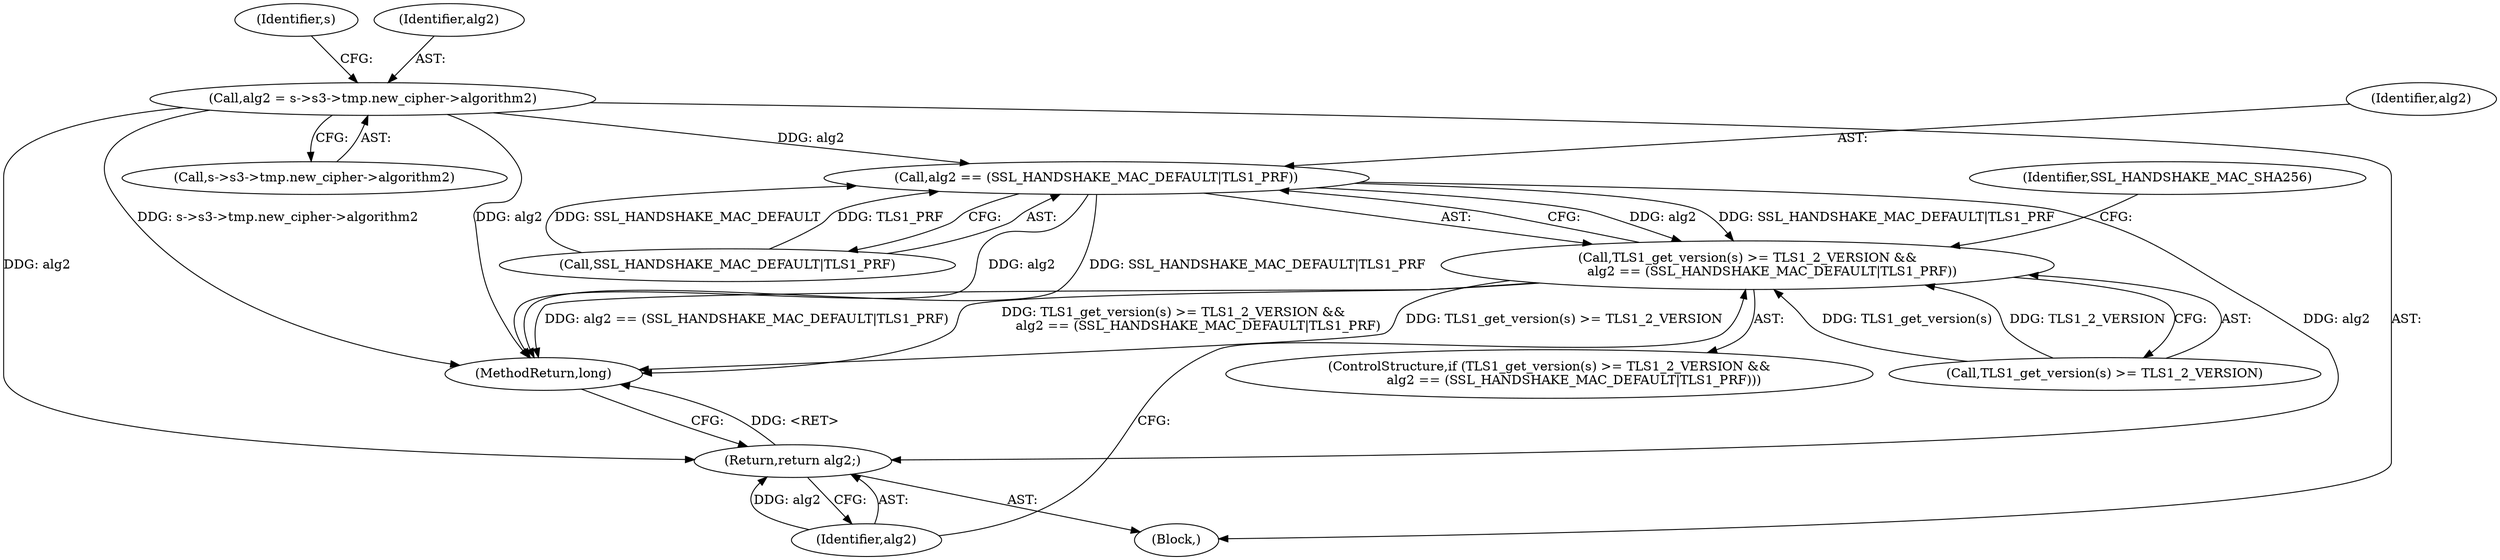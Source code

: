 digraph "1_openssl_ca989269a2876bae79393bd54c3e72d49975fc75@pointer" {
"1000104" [label="(Call,alg2 = s->s3->tmp.new_cipher->algorithm2)"];
"1000121" [label="(Call,alg2 == (SSL_HANDSHAKE_MAC_DEFAULT|TLS1_PRF))"];
"1000116" [label="(Call,TLS1_get_version(s) >= TLS1_2_VERSION &&\n            alg2 == (SSL_HANDSHAKE_MAC_DEFAULT|TLS1_PRF))"];
"1000130" [label="(Return,return alg2;)"];
"1000104" [label="(Call,alg2 = s->s3->tmp.new_cipher->algorithm2)"];
"1000119" [label="(Identifier,s)"];
"1000130" [label="(Return,return alg2;)"];
"1000105" [label="(Identifier,alg2)"];
"1000122" [label="(Identifier,alg2)"];
"1000115" [label="(ControlStructure,if (TLS1_get_version(s) >= TLS1_2_VERSION &&\n            alg2 == (SSL_HANDSHAKE_MAC_DEFAULT|TLS1_PRF)))"];
"1000121" [label="(Call,alg2 == (SSL_HANDSHAKE_MAC_DEFAULT|TLS1_PRF))"];
"1000117" [label="(Call,TLS1_get_version(s) >= TLS1_2_VERSION)"];
"1000128" [label="(Identifier,SSL_HANDSHAKE_MAC_SHA256)"];
"1000102" [label="(Block,)"];
"1000132" [label="(MethodReturn,long)"];
"1000123" [label="(Call,SSL_HANDSHAKE_MAC_DEFAULT|TLS1_PRF)"];
"1000116" [label="(Call,TLS1_get_version(s) >= TLS1_2_VERSION &&\n            alg2 == (SSL_HANDSHAKE_MAC_DEFAULT|TLS1_PRF))"];
"1000106" [label="(Call,s->s3->tmp.new_cipher->algorithm2)"];
"1000131" [label="(Identifier,alg2)"];
"1000104" -> "1000102"  [label="AST: "];
"1000104" -> "1000106"  [label="CFG: "];
"1000105" -> "1000104"  [label="AST: "];
"1000106" -> "1000104"  [label="AST: "];
"1000119" -> "1000104"  [label="CFG: "];
"1000104" -> "1000132"  [label="DDG: alg2"];
"1000104" -> "1000132"  [label="DDG: s->s3->tmp.new_cipher->algorithm2"];
"1000104" -> "1000121"  [label="DDG: alg2"];
"1000104" -> "1000130"  [label="DDG: alg2"];
"1000121" -> "1000116"  [label="AST: "];
"1000121" -> "1000123"  [label="CFG: "];
"1000122" -> "1000121"  [label="AST: "];
"1000123" -> "1000121"  [label="AST: "];
"1000116" -> "1000121"  [label="CFG: "];
"1000121" -> "1000132"  [label="DDG: SSL_HANDSHAKE_MAC_DEFAULT|TLS1_PRF"];
"1000121" -> "1000132"  [label="DDG: alg2"];
"1000121" -> "1000116"  [label="DDG: alg2"];
"1000121" -> "1000116"  [label="DDG: SSL_HANDSHAKE_MAC_DEFAULT|TLS1_PRF"];
"1000123" -> "1000121"  [label="DDG: SSL_HANDSHAKE_MAC_DEFAULT"];
"1000123" -> "1000121"  [label="DDG: TLS1_PRF"];
"1000121" -> "1000130"  [label="DDG: alg2"];
"1000116" -> "1000115"  [label="AST: "];
"1000116" -> "1000117"  [label="CFG: "];
"1000117" -> "1000116"  [label="AST: "];
"1000128" -> "1000116"  [label="CFG: "];
"1000131" -> "1000116"  [label="CFG: "];
"1000116" -> "1000132"  [label="DDG: TLS1_get_version(s) >= TLS1_2_VERSION"];
"1000116" -> "1000132"  [label="DDG: alg2 == (SSL_HANDSHAKE_MAC_DEFAULT|TLS1_PRF)"];
"1000116" -> "1000132"  [label="DDG: TLS1_get_version(s) >= TLS1_2_VERSION &&\n            alg2 == (SSL_HANDSHAKE_MAC_DEFAULT|TLS1_PRF)"];
"1000117" -> "1000116"  [label="DDG: TLS1_get_version(s)"];
"1000117" -> "1000116"  [label="DDG: TLS1_2_VERSION"];
"1000130" -> "1000102"  [label="AST: "];
"1000130" -> "1000131"  [label="CFG: "];
"1000131" -> "1000130"  [label="AST: "];
"1000132" -> "1000130"  [label="CFG: "];
"1000130" -> "1000132"  [label="DDG: <RET>"];
"1000131" -> "1000130"  [label="DDG: alg2"];
}
